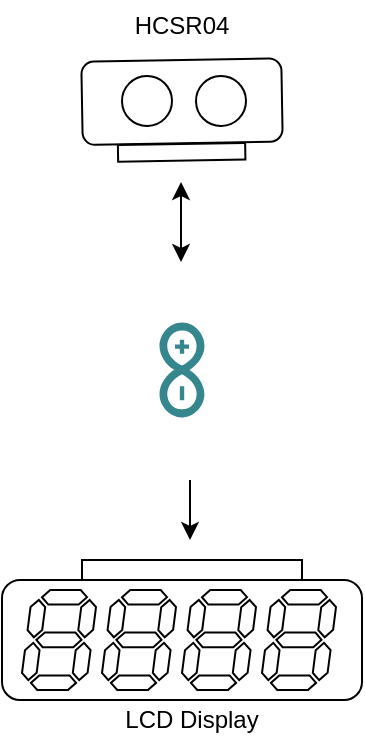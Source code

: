 <mxfile version="12.7.9" type="github"><diagram id="Wd6LR5NKa481lRjF05Jv" name="Page-1"><mxGraphModel dx="1005" dy="595" grid="1" gridSize="10" guides="1" tooltips="1" connect="1" arrows="1" fold="1" page="1" pageScale="1" pageWidth="850" pageHeight="1100" math="0" shadow="0"><root><mxCell id="0"/><mxCell id="1" parent="0"/><mxCell id="wQzWPM8DhsRYUBK1nbHr-1" value="" style="shape=image;html=1;verticalAlign=top;verticalLabelPosition=bottom;labelBackgroundColor=#ffffff;imageAspect=0;aspect=fixed;image=https://cdn2.iconfinder.com/data/icons/electronic-13/480/3-electronic-arduino-chipset-icon-2-128.png" vertex="1" parent="1"><mxGeometry x="355" y="180" width="130" height="130" as="geometry"/></mxCell><mxCell id="wQzWPM8DhsRYUBK1nbHr-9" value="" style="group;rotation=-181;" vertex="1" connectable="0" parent="1"><mxGeometry x="370" y="90" width="100" height="50" as="geometry"/></mxCell><mxCell id="wQzWPM8DhsRYUBK1nbHr-8" value="" style="group;rotation=-181;" vertex="1" connectable="0" parent="wQzWPM8DhsRYUBK1nbHr-9"><mxGeometry width="100" height="50" as="geometry"/></mxCell><mxCell id="wQzWPM8DhsRYUBK1nbHr-7" value="" style="group;rotation=-181;" vertex="1" connectable="0" parent="wQzWPM8DhsRYUBK1nbHr-8"><mxGeometry width="100" height="50" as="geometry"/></mxCell><mxCell id="wQzWPM8DhsRYUBK1nbHr-2" value="" style="rounded=1;whiteSpace=wrap;html=1;rotation=-181;" vertex="1" parent="wQzWPM8DhsRYUBK1nbHr-7"><mxGeometry width="100" height="41.667" as="geometry"/></mxCell><mxCell id="wQzWPM8DhsRYUBK1nbHr-3" value="" style="ellipse;whiteSpace=wrap;html=1;aspect=fixed;rotation=-181;" vertex="1" parent="wQzWPM8DhsRYUBK1nbHr-7"><mxGeometry x="57" y="8" width="25" height="25" as="geometry"/></mxCell><mxCell id="wQzWPM8DhsRYUBK1nbHr-4" value="" style="ellipse;whiteSpace=wrap;html=1;aspect=fixed;rotation=-181;" vertex="1" parent="wQzWPM8DhsRYUBK1nbHr-7"><mxGeometry x="20" y="8" width="25" height="25" as="geometry"/></mxCell><mxCell id="wQzWPM8DhsRYUBK1nbHr-6" value="" style="rounded=0;whiteSpace=wrap;html=1;rotation=-181;" vertex="1" parent="wQzWPM8DhsRYUBK1nbHr-7"><mxGeometry x="18" y="42" width="63.636" height="8.333" as="geometry"/></mxCell><mxCell id="wQzWPM8DhsRYUBK1nbHr-18" value="" style="group" vertex="1" connectable="0" parent="1"><mxGeometry x="330" y="340" width="180" height="70" as="geometry"/></mxCell><mxCell id="wQzWPM8DhsRYUBK1nbHr-16" value="" style="group" vertex="1" connectable="0" parent="wQzWPM8DhsRYUBK1nbHr-18"><mxGeometry y="10" width="180" height="60" as="geometry"/></mxCell><mxCell id="wQzWPM8DhsRYUBK1nbHr-11" value="" style="rounded=1;whiteSpace=wrap;html=1;" vertex="1" parent="wQzWPM8DhsRYUBK1nbHr-16"><mxGeometry width="180" height="60" as="geometry"/></mxCell><mxCell id="wQzWPM8DhsRYUBK1nbHr-12" value="" style="verticalLabelPosition=bottom;shadow=0;dashed=0;align=center;html=1;verticalAlign=top;shape=mxgraph.electrical.opto_electronics.7_segment_display;pointerEvents=1;" vertex="1" parent="wQzWPM8DhsRYUBK1nbHr-16"><mxGeometry x="10" y="5" width="37" height="50" as="geometry"/></mxCell><mxCell id="wQzWPM8DhsRYUBK1nbHr-13" value="" style="verticalLabelPosition=bottom;shadow=0;dashed=0;align=center;html=1;verticalAlign=top;shape=mxgraph.electrical.opto_electronics.7_segment_display;pointerEvents=1;" vertex="1" parent="wQzWPM8DhsRYUBK1nbHr-16"><mxGeometry x="50" y="5" width="37" height="50" as="geometry"/></mxCell><mxCell id="wQzWPM8DhsRYUBK1nbHr-14" value="" style="verticalLabelPosition=bottom;shadow=0;dashed=0;align=center;html=1;verticalAlign=top;shape=mxgraph.electrical.opto_electronics.7_segment_display;pointerEvents=1;" vertex="1" parent="wQzWPM8DhsRYUBK1nbHr-16"><mxGeometry x="90" y="5" width="37" height="50" as="geometry"/></mxCell><mxCell id="wQzWPM8DhsRYUBK1nbHr-15" value="" style="verticalLabelPosition=bottom;shadow=0;dashed=0;align=center;html=1;verticalAlign=top;shape=mxgraph.electrical.opto_electronics.7_segment_display;pointerEvents=1;" vertex="1" parent="wQzWPM8DhsRYUBK1nbHr-16"><mxGeometry x="130" y="5" width="37" height="50" as="geometry"/></mxCell><mxCell id="wQzWPM8DhsRYUBK1nbHr-17" value="" style="rounded=0;whiteSpace=wrap;html=1;" vertex="1" parent="wQzWPM8DhsRYUBK1nbHr-18"><mxGeometry x="40" width="110" height="10" as="geometry"/></mxCell><mxCell id="wQzWPM8DhsRYUBK1nbHr-20" value="" style="endArrow=classic;startArrow=classic;html=1;" edge="1" parent="1"><mxGeometry width="50" height="50" relative="1" as="geometry"><mxPoint x="419.5" y="191" as="sourcePoint"/><mxPoint x="419.5" y="151" as="targetPoint"/><Array as="points"><mxPoint x="419.5" y="161"/></Array></mxGeometry></mxCell><mxCell id="wQzWPM8DhsRYUBK1nbHr-21" value="" style="endArrow=classic;html=1;" edge="1" parent="1"><mxGeometry width="50" height="50" relative="1" as="geometry"><mxPoint x="424" y="300" as="sourcePoint"/><mxPoint x="424" y="330" as="targetPoint"/></mxGeometry></mxCell><mxCell id="wQzWPM8DhsRYUBK1nbHr-23" value="" style="dashed=0;outlineConnect=0;html=1;align=center;labelPosition=center;verticalLabelPosition=bottom;verticalAlign=top;shape=mxgraph.weblogos.arduino;fillColor=#36868D;strokeColor=none;rotation=-90;" vertex="1" parent="1"><mxGeometry x="396.3" y="233.75" width="47.4" height="22.5" as="geometry"/></mxCell><mxCell id="wQzWPM8DhsRYUBK1nbHr-24" value="HCSR04" style="text;html=1;strokeColor=none;fillColor=none;align=center;verticalAlign=middle;whiteSpace=wrap;rounded=0;" vertex="1" parent="1"><mxGeometry x="390" y="60" width="60" height="26.25" as="geometry"/></mxCell><mxCell id="wQzWPM8DhsRYUBK1nbHr-25" value="LCD Display" style="text;html=1;strokeColor=none;fillColor=none;align=center;verticalAlign=middle;whiteSpace=wrap;rounded=0;" vertex="1" parent="1"><mxGeometry x="385" y="410" width="80" height="20" as="geometry"/></mxCell></root></mxGraphModel></diagram></mxfile>